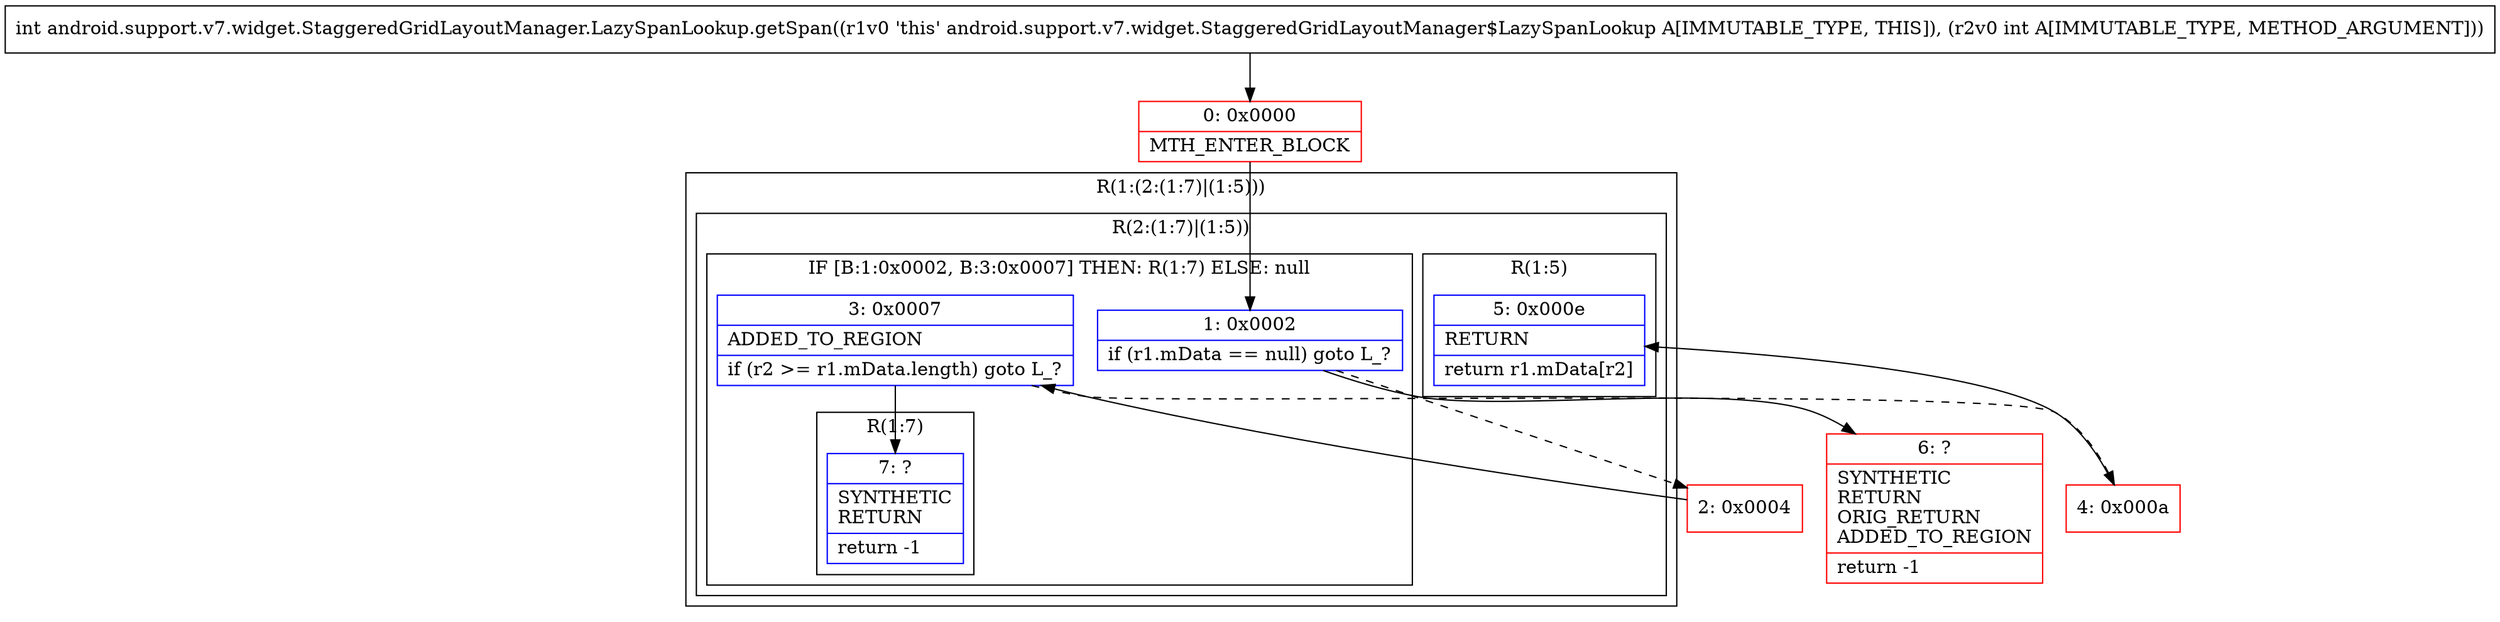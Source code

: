 digraph "CFG forandroid.support.v7.widget.StaggeredGridLayoutManager.LazySpanLookup.getSpan(I)I" {
subgraph cluster_Region_1410846165 {
label = "R(1:(2:(1:7)|(1:5)))";
node [shape=record,color=blue];
subgraph cluster_Region_1408335021 {
label = "R(2:(1:7)|(1:5))";
node [shape=record,color=blue];
subgraph cluster_IfRegion_1989804390 {
label = "IF [B:1:0x0002, B:3:0x0007] THEN: R(1:7) ELSE: null";
node [shape=record,color=blue];
Node_1 [shape=record,label="{1\:\ 0x0002|if (r1.mData == null) goto L_?\l}"];
Node_3 [shape=record,label="{3\:\ 0x0007|ADDED_TO_REGION\l|if (r2 \>= r1.mData.length) goto L_?\l}"];
subgraph cluster_Region_1665229807 {
label = "R(1:7)";
node [shape=record,color=blue];
Node_7 [shape=record,label="{7\:\ ?|SYNTHETIC\lRETURN\l|return \-1\l}"];
}
}
subgraph cluster_Region_156398391 {
label = "R(1:5)";
node [shape=record,color=blue];
Node_5 [shape=record,label="{5\:\ 0x000e|RETURN\l|return r1.mData[r2]\l}"];
}
}
}
Node_0 [shape=record,color=red,label="{0\:\ 0x0000|MTH_ENTER_BLOCK\l}"];
Node_2 [shape=record,color=red,label="{2\:\ 0x0004}"];
Node_4 [shape=record,color=red,label="{4\:\ 0x000a}"];
Node_6 [shape=record,color=red,label="{6\:\ ?|SYNTHETIC\lRETURN\lORIG_RETURN\lADDED_TO_REGION\l|return \-1\l}"];
MethodNode[shape=record,label="{int android.support.v7.widget.StaggeredGridLayoutManager.LazySpanLookup.getSpan((r1v0 'this' android.support.v7.widget.StaggeredGridLayoutManager$LazySpanLookup A[IMMUTABLE_TYPE, THIS]), (r2v0 int A[IMMUTABLE_TYPE, METHOD_ARGUMENT])) }"];
MethodNode -> Node_0;
Node_1 -> Node_2[style=dashed];
Node_1 -> Node_6;
Node_3 -> Node_4[style=dashed];
Node_3 -> Node_7;
Node_0 -> Node_1;
Node_2 -> Node_3;
Node_4 -> Node_5;
}

